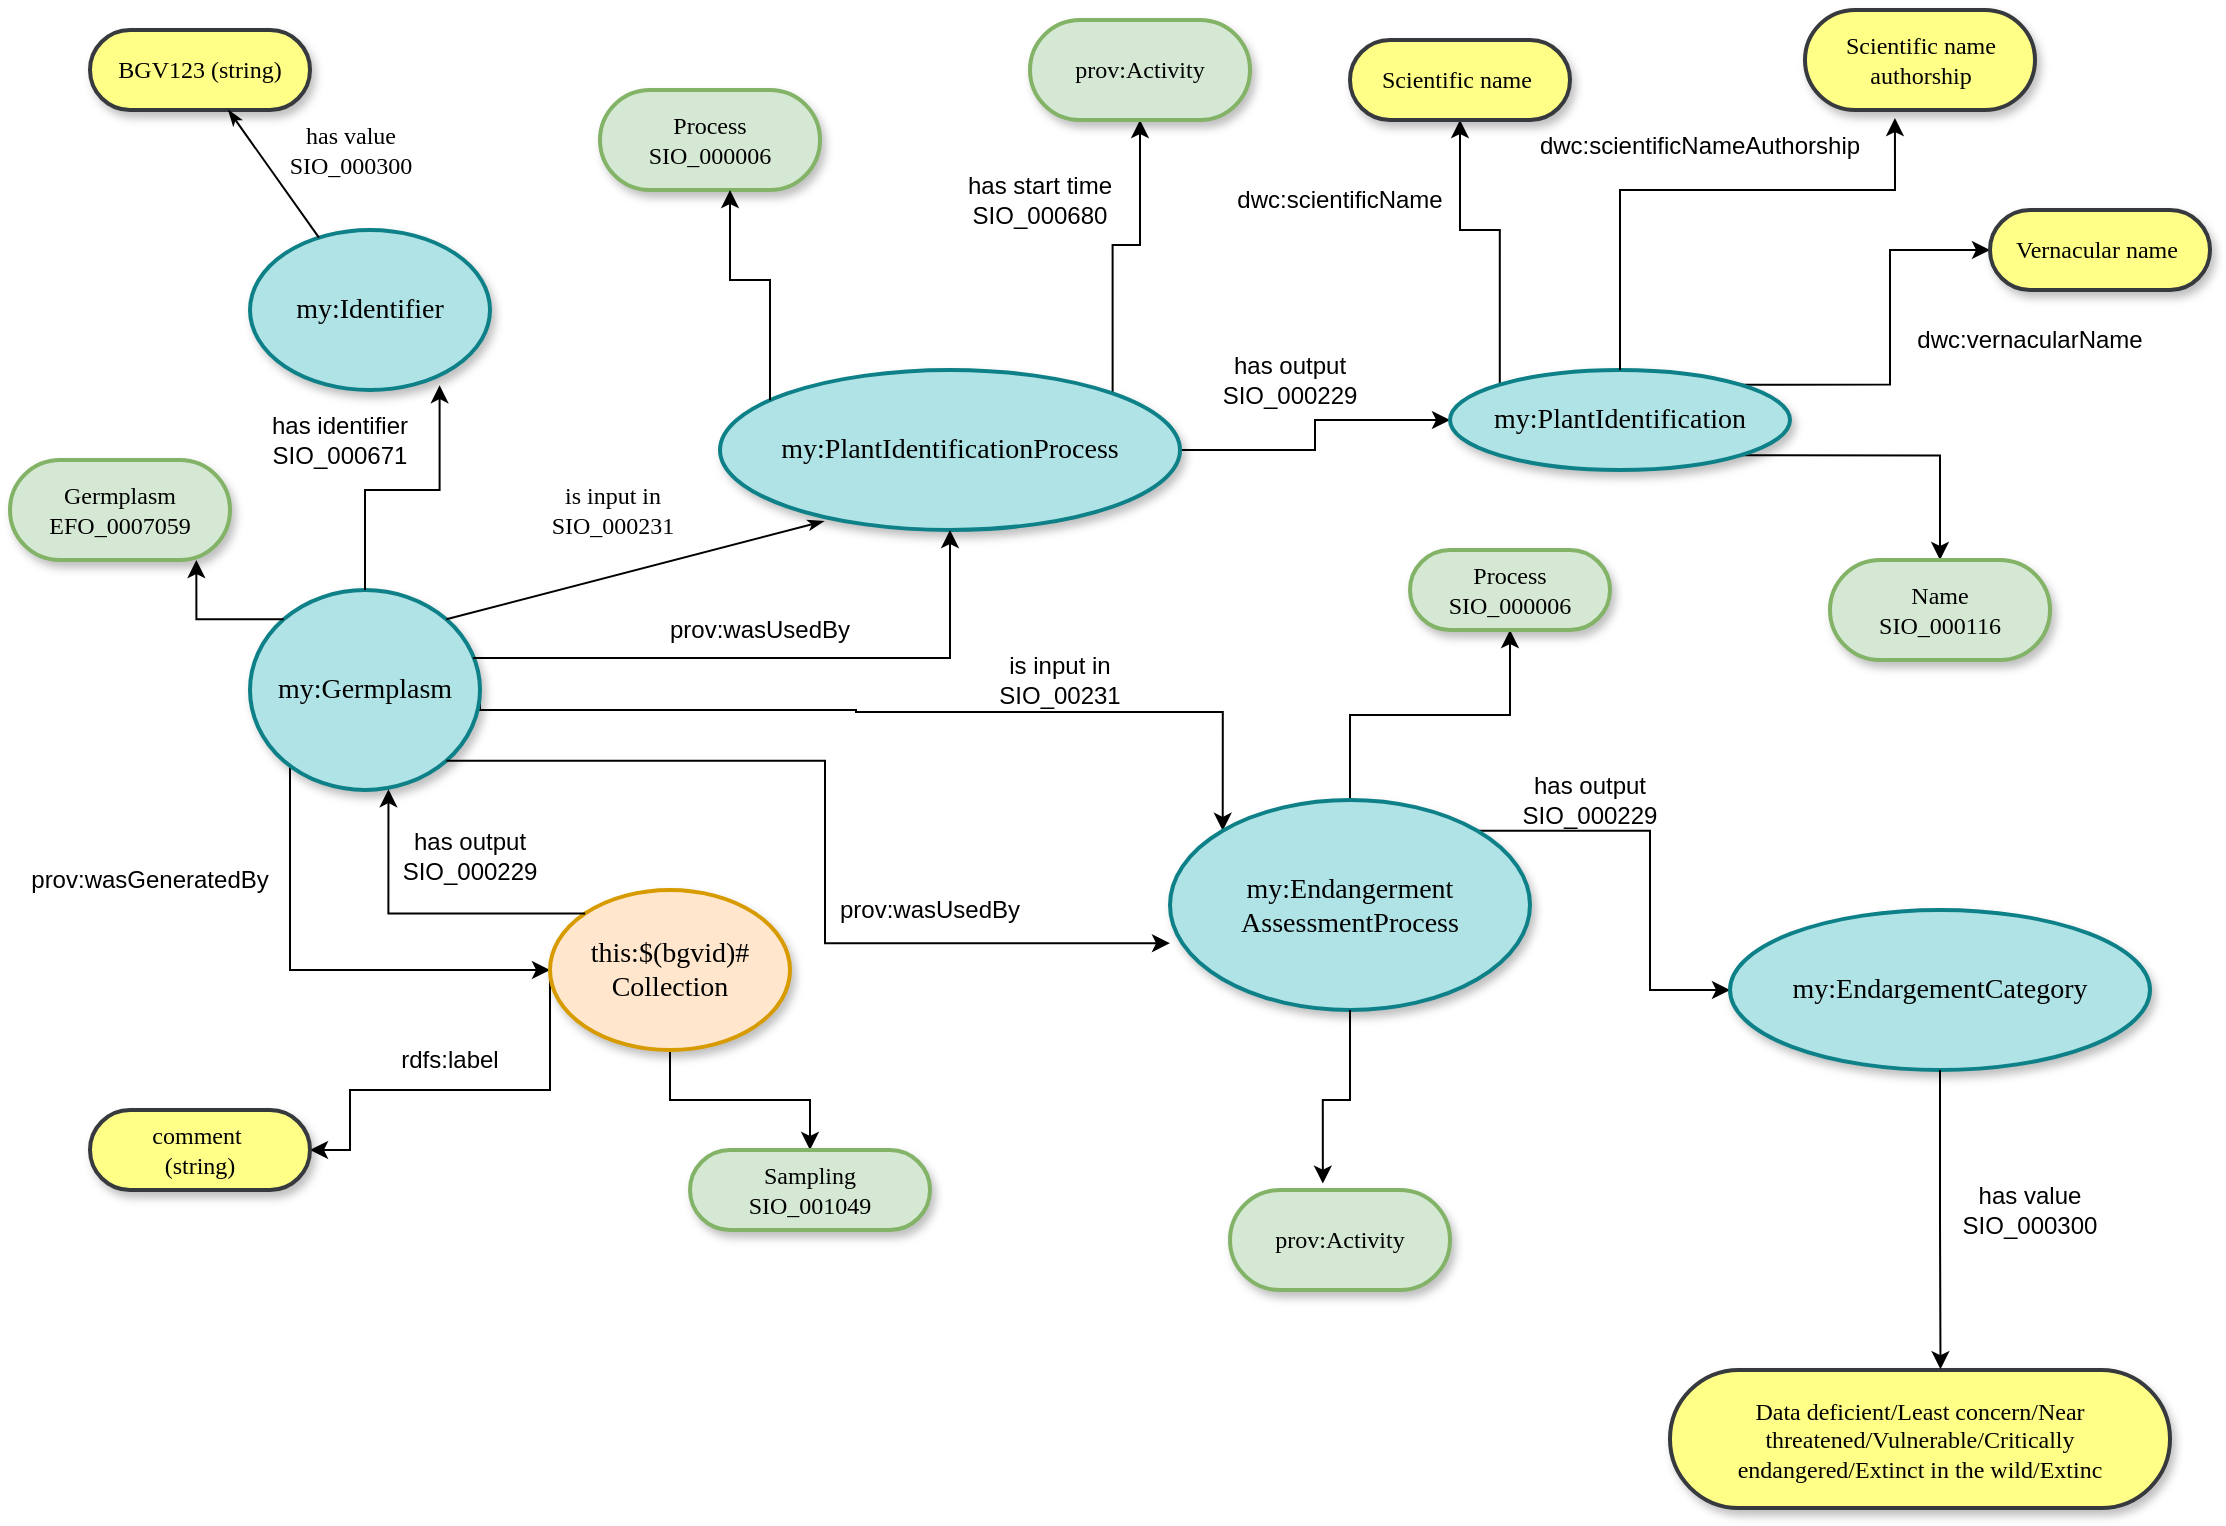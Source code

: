 <mxfile version="24.2.5" type="device">
  <diagram name="Page-1" id="ad52d381-51e7-2e0d-a935-2d0ddd2fd229">
    <mxGraphModel dx="2150" dy="629" grid="1" gridSize="10" guides="1" tooltips="1" connect="1" arrows="1" fold="1" page="1" pageScale="1" pageWidth="1100" pageHeight="850" background="none" math="0" shadow="0">
      <root>
        <mxCell id="0" />
        <mxCell id="1" parent="0" />
        <mxCell id="2c924340bb9dbf6c-1" value="BGV123 (string)" style="whiteSpace=wrap;html=1;rounded=1;shadow=1;comic=0;labelBackgroundColor=none;strokeWidth=2;fontFamily=Verdana;fontSize=12;align=center;arcSize=50;fillColor=#ffff88;strokeColor=#36393d;" parent="1" vertex="1">
          <mxGeometry x="40" y="20" width="110" height="40" as="geometry" />
        </mxCell>
        <mxCell id="2c924340bb9dbf6c-2" value="&lt;font style=&quot;font-size: 14px;&quot;&gt;my:Identifier&lt;/font&gt;" style="ellipse;whiteSpace=wrap;html=1;rounded=1;shadow=1;comic=0;labelBackgroundColor=none;strokeWidth=2;fontFamily=Verdana;fontSize=12;align=center;fillColor=#b0e3e6;strokeColor=#0e8088;" parent="1" vertex="1">
          <mxGeometry x="120" y="120" width="120" height="80" as="geometry" />
        </mxCell>
        <mxCell id="axq8ysBbw0fzH3EdOtc4-35" style="edgeStyle=orthogonalEdgeStyle;rounded=0;orthogonalLoop=1;jettySize=auto;html=1;exitX=1;exitY=0.5;exitDx=0;exitDy=0;entryX=0;entryY=0;entryDx=0;entryDy=0;" edge="1" parent="1" source="2c924340bb9dbf6c-4" target="qhhZF5nLOxmZ0tWzn2sf-29">
          <mxGeometry relative="1" as="geometry">
            <mxPoint x="610" y="360" as="targetPoint" />
            <Array as="points">
              <mxPoint x="423" y="360" />
              <mxPoint x="423" y="361" />
              <mxPoint x="606" y="361" />
            </Array>
          </mxGeometry>
        </mxCell>
        <mxCell id="axq8ysBbw0fzH3EdOtc4-45" style="edgeStyle=orthogonalEdgeStyle;rounded=0;orthogonalLoop=1;jettySize=auto;html=1;exitX=0;exitY=1;exitDx=0;exitDy=0;entryX=0;entryY=0.5;entryDx=0;entryDy=0;" edge="1" parent="1" source="2c924340bb9dbf6c-4" target="qhhZF5nLOxmZ0tWzn2sf-15">
          <mxGeometry relative="1" as="geometry">
            <Array as="points">
              <mxPoint x="140" y="386" />
              <mxPoint x="140" y="490" />
            </Array>
          </mxGeometry>
        </mxCell>
        <mxCell id="2c924340bb9dbf6c-4" value="&lt;font style=&quot;font-size: 14px;&quot;&gt;my:Germplasm&lt;/font&gt;" style="ellipse;whiteSpace=wrap;html=1;rounded=1;shadow=1;comic=0;labelBackgroundColor=none;strokeWidth=2;fontFamily=Verdana;fontSize=12;align=center;fillColor=#b0e3e6;strokeColor=#0e8088;" parent="1" vertex="1">
          <mxGeometry x="120" y="300" width="115" height="100" as="geometry" />
        </mxCell>
        <mxCell id="axq8ysBbw0fzH3EdOtc4-12" style="edgeStyle=orthogonalEdgeStyle;rounded=0;orthogonalLoop=1;jettySize=auto;html=1;exitX=1;exitY=0;exitDx=0;exitDy=0;entryX=0.5;entryY=1;entryDx=0;entryDy=0;" edge="1" parent="1" source="2c924340bb9dbf6c-5" target="qhhZF5nLOxmZ0tWzn2sf-35">
          <mxGeometry relative="1" as="geometry" />
        </mxCell>
        <mxCell id="axq8ysBbw0fzH3EdOtc4-31" style="edgeStyle=orthogonalEdgeStyle;rounded=0;orthogonalLoop=1;jettySize=auto;html=1;exitX=1;exitY=0.5;exitDx=0;exitDy=0;" edge="1" parent="1" source="2c924340bb9dbf6c-5" target="qhhZF5nLOxmZ0tWzn2sf-28">
          <mxGeometry relative="1" as="geometry" />
        </mxCell>
        <mxCell id="2c924340bb9dbf6c-5" value="&lt;span&gt;&lt;font style=&quot;font-size: 14px;&quot;&gt;my:PlantIdentificationProcess&lt;/font&gt;&lt;/span&gt;" style="ellipse;whiteSpace=wrap;html=1;rounded=1;shadow=1;comic=0;labelBackgroundColor=none;strokeWidth=2;fontFamily=Verdana;fontSize=12;align=center;fillColor=#b0e3e6;strokeColor=#0e8088;" parent="1" vertex="1">
          <mxGeometry x="355" y="190" width="230" height="80" as="geometry" />
        </mxCell>
        <mxCell id="2c924340bb9dbf6c-28" value="has value&lt;div&gt;SIO_000300&lt;/div&gt;" style="edgeStyle=none;rounded=1;html=1;labelBackgroundColor=none;startArrow=none;startFill=0;startSize=5;endArrow=classicThin;endFill=1;endSize=5;jettySize=auto;orthogonalLoop=1;strokeColor=#000000;strokeWidth=1;fontFamily=Verdana;fontSize=12" parent="1" source="2c924340bb9dbf6c-2" target="2c924340bb9dbf6c-1" edge="1">
          <mxGeometry x="-0.318" y="-38" relative="1" as="geometry">
            <mxPoint as="offset" />
          </mxGeometry>
        </mxCell>
        <mxCell id="2c924340bb9dbf6c-33" value="is input in&lt;div&gt;SIO_000231&lt;/div&gt;" style="edgeStyle=none;rounded=1;html=1;labelBackgroundColor=none;startArrow=none;startFill=0;startSize=5;endArrow=classicThin;endFill=1;endSize=5;jettySize=auto;orthogonalLoop=1;strokeColor=#000000;strokeWidth=1;fontFamily=Verdana;fontSize=12;exitX=1;exitY=0;exitDx=0;exitDy=0;entryX=0.226;entryY=0.945;entryDx=0;entryDy=0;entryPerimeter=0;" parent="1" source="2c924340bb9dbf6c-4" target="2c924340bb9dbf6c-5" edge="1">
          <mxGeometry x="-0.039" y="32" relative="1" as="geometry">
            <mxPoint as="offset" />
          </mxGeometry>
        </mxCell>
        <mxCell id="2c924340bb9dbf6c-55" value="Germplasm&lt;div&gt;EFO_0007059&lt;/div&gt;" style="whiteSpace=wrap;html=1;rounded=1;shadow=1;comic=0;labelBackgroundColor=none;strokeWidth=2;fontFamily=Verdana;fontSize=12;align=center;arcSize=50;fillColor=#d5e8d4;strokeColor=#82b366;" parent="1" vertex="1">
          <mxGeometry y="235" width="110" height="50" as="geometry" />
        </mxCell>
        <mxCell id="qhhZF5nLOxmZ0tWzn2sf-46" style="edgeStyle=orthogonalEdgeStyle;rounded=0;orthogonalLoop=1;jettySize=auto;html=1;exitX=0.5;exitY=1;exitDx=0;exitDy=0;" parent="1" source="qhhZF5nLOxmZ0tWzn2sf-15" target="qhhZF5nLOxmZ0tWzn2sf-19" edge="1">
          <mxGeometry relative="1" as="geometry" />
        </mxCell>
        <mxCell id="qhhZF5nLOxmZ0tWzn2sf-47" style="edgeStyle=orthogonalEdgeStyle;rounded=0;orthogonalLoop=1;jettySize=auto;html=1;exitX=0;exitY=0.5;exitDx=0;exitDy=0;entryX=1;entryY=0.5;entryDx=0;entryDy=0;" parent="1" source="qhhZF5nLOxmZ0tWzn2sf-15" target="qhhZF5nLOxmZ0tWzn2sf-32" edge="1">
          <mxGeometry relative="1" as="geometry">
            <Array as="points">
              <mxPoint x="270" y="550" />
              <mxPoint x="170" y="550" />
            </Array>
          </mxGeometry>
        </mxCell>
        <mxCell id="qhhZF5nLOxmZ0tWzn2sf-15" value="&lt;font style=&quot;font-size: 14px;&quot;&gt;this:$(bgvid)#&lt;/font&gt;&lt;div style=&quot;font-size: 14px;&quot;&gt;&lt;font style=&quot;font-size: 14px;&quot;&gt;Collection&lt;/font&gt;&lt;/div&gt;" style="ellipse;whiteSpace=wrap;html=1;rounded=1;shadow=1;comic=0;labelBackgroundColor=none;strokeWidth=2;fontFamily=Verdana;fontSize=12;align=center;fillColor=#ffe6cc;strokeColor=#d79b00;" parent="1" vertex="1">
          <mxGeometry x="270" y="450" width="120" height="80" as="geometry" />
        </mxCell>
        <mxCell id="qhhZF5nLOxmZ0tWzn2sf-19" value="Sampling&lt;div&gt;SIO_001049&lt;/div&gt;" style="whiteSpace=wrap;html=1;rounded=1;shadow=1;comic=0;labelBackgroundColor=none;strokeWidth=2;fontFamily=Verdana;fontSize=12;align=center;arcSize=50;fillColor=#d5e8d4;strokeColor=#82b366;" parent="1" vertex="1">
          <mxGeometry x="340" y="580" width="120" height="40" as="geometry" />
        </mxCell>
        <mxCell id="axq8ysBbw0fzH3EdOtc4-17" style="edgeStyle=orthogonalEdgeStyle;rounded=0;orthogonalLoop=1;jettySize=auto;html=1;exitX=0;exitY=0;exitDx=0;exitDy=0;entryX=0.5;entryY=1;entryDx=0;entryDy=0;" edge="1" parent="1" source="qhhZF5nLOxmZ0tWzn2sf-28" target="axq8ysBbw0fzH3EdOtc4-14">
          <mxGeometry relative="1" as="geometry">
            <Array as="points">
              <mxPoint x="745" y="120" />
              <mxPoint x="725" y="120" />
            </Array>
          </mxGeometry>
        </mxCell>
        <mxCell id="axq8ysBbw0fzH3EdOtc4-19" style="edgeStyle=orthogonalEdgeStyle;rounded=0;orthogonalLoop=1;jettySize=auto;html=1;exitX=1;exitY=0;exitDx=0;exitDy=0;entryX=0;entryY=0.5;entryDx=0;entryDy=0;" edge="1" parent="1" source="qhhZF5nLOxmZ0tWzn2sf-28" target="axq8ysBbw0fzH3EdOtc4-13">
          <mxGeometry relative="1" as="geometry" />
        </mxCell>
        <mxCell id="axq8ysBbw0fzH3EdOtc4-20" style="edgeStyle=orthogonalEdgeStyle;rounded=0;orthogonalLoop=1;jettySize=auto;html=1;exitX=1;exitY=1;exitDx=0;exitDy=0;" edge="1" parent="1" source="qhhZF5nLOxmZ0tWzn2sf-28" target="axq8ysBbw0fzH3EdOtc4-16">
          <mxGeometry relative="1" as="geometry" />
        </mxCell>
        <mxCell id="qhhZF5nLOxmZ0tWzn2sf-28" value="&lt;span style=&quot;font-size: 14px;&quot;&gt;my:PlantIdentification&lt;/span&gt;" style="ellipse;whiteSpace=wrap;html=1;rounded=1;shadow=1;comic=0;labelBackgroundColor=none;strokeWidth=2;fontFamily=Verdana;fontSize=12;align=center;fillColor=#b0e3e6;strokeColor=#0e8088;" parent="1" vertex="1">
          <mxGeometry x="720" y="190" width="170" height="50" as="geometry" />
        </mxCell>
        <mxCell id="qhhZF5nLOxmZ0tWzn2sf-88" style="edgeStyle=orthogonalEdgeStyle;rounded=0;orthogonalLoop=1;jettySize=auto;html=1;exitX=0.5;exitY=0;exitDx=0;exitDy=0;entryX=0.5;entryY=1;entryDx=0;entryDy=0;" parent="1" source="qhhZF5nLOxmZ0tWzn2sf-29" target="qhhZF5nLOxmZ0tWzn2sf-40" edge="1">
          <mxGeometry relative="1" as="geometry" />
        </mxCell>
        <mxCell id="qhhZF5nLOxmZ0tWzn2sf-98" style="edgeStyle=orthogonalEdgeStyle;rounded=0;orthogonalLoop=1;jettySize=auto;html=1;exitX=1;exitY=0;exitDx=0;exitDy=0;entryX=0;entryY=0.5;entryDx=0;entryDy=0;" parent="1" source="qhhZF5nLOxmZ0tWzn2sf-29" target="qhhZF5nLOxmZ0tWzn2sf-97" edge="1">
          <mxGeometry relative="1" as="geometry">
            <Array as="points">
              <mxPoint x="820" y="421" />
              <mxPoint x="820" y="500" />
            </Array>
          </mxGeometry>
        </mxCell>
        <mxCell id="qhhZF5nLOxmZ0tWzn2sf-29" value="&lt;span&gt;&lt;font style=&quot;font-size: 14px;&quot;&gt;my:Endangerment&lt;/font&gt;&lt;/span&gt;&lt;div&gt;&lt;span&gt;&lt;font style=&quot;font-size: 14px;&quot;&gt;AssessmentProcess&lt;/font&gt;&lt;/span&gt;&lt;/div&gt;" style="ellipse;whiteSpace=wrap;html=1;rounded=1;shadow=1;comic=0;labelBackgroundColor=none;strokeWidth=2;fontFamily=Verdana;fontSize=12;align=center;fillColor=#b0e3e6;strokeColor=#0e8088;" parent="1" vertex="1">
          <mxGeometry x="580" y="405" width="180" height="105" as="geometry" />
        </mxCell>
        <mxCell id="qhhZF5nLOxmZ0tWzn2sf-32" value="&lt;span&gt;comment&amp;nbsp;&lt;/span&gt;&lt;div&gt;&lt;span&gt;(string)&lt;/span&gt;&lt;/div&gt;" style="whiteSpace=wrap;html=1;rounded=1;shadow=1;comic=0;labelBackgroundColor=none;strokeWidth=2;fontFamily=Verdana;fontSize=12;align=center;arcSize=50;fillColor=#ffff88;strokeColor=#36393d;" parent="1" vertex="1">
          <mxGeometry x="40" y="560" width="110" height="40" as="geometry" />
        </mxCell>
        <mxCell id="qhhZF5nLOxmZ0tWzn2sf-34" value="Process&lt;div&gt;SIO_000006&lt;/div&gt;" style="whiteSpace=wrap;html=1;rounded=1;shadow=1;comic=0;labelBackgroundColor=none;strokeWidth=2;fontFamily=Verdana;fontSize=12;align=center;arcSize=50;fillColor=#d5e8d4;strokeColor=#82b366;" parent="1" vertex="1">
          <mxGeometry x="295" y="50" width="110" height="50" as="geometry" />
        </mxCell>
        <mxCell id="qhhZF5nLOxmZ0tWzn2sf-35" value="prov:Activity" style="whiteSpace=wrap;html=1;rounded=1;shadow=1;comic=0;labelBackgroundColor=none;strokeWidth=2;fontFamily=Verdana;fontSize=12;align=center;arcSize=50;fillColor=#d5e8d4;strokeColor=#82b366;" parent="1" vertex="1">
          <mxGeometry x="510" y="15" width="110" height="50" as="geometry" />
        </mxCell>
        <mxCell id="qhhZF5nLOxmZ0tWzn2sf-40" value="Process&lt;div&gt;SIO_000006&lt;/div&gt;" style="whiteSpace=wrap;html=1;rounded=1;shadow=1;comic=0;labelBackgroundColor=none;strokeWidth=2;fontFamily=Verdana;fontSize=12;align=center;arcSize=50;fillColor=#d5e8d4;strokeColor=#82b366;" parent="1" vertex="1">
          <mxGeometry x="700" y="280" width="100" height="40" as="geometry" />
        </mxCell>
        <mxCell id="qhhZF5nLOxmZ0tWzn2sf-48" style="edgeStyle=orthogonalEdgeStyle;rounded=0;orthogonalLoop=1;jettySize=auto;html=1;entryX=0.591;entryY=1;entryDx=0;entryDy=0;entryPerimeter=0;" parent="1" source="2c924340bb9dbf6c-5" target="qhhZF5nLOxmZ0tWzn2sf-34" edge="1">
          <mxGeometry relative="1" as="geometry">
            <Array as="points">
              <mxPoint x="380" y="145" />
              <mxPoint x="360" y="145" />
            </Array>
          </mxGeometry>
        </mxCell>
        <mxCell id="qhhZF5nLOxmZ0tWzn2sf-71" style="edgeStyle=orthogonalEdgeStyle;rounded=0;orthogonalLoop=1;jettySize=auto;html=1;exitX=0;exitY=0;exitDx=0;exitDy=0;entryX=0.847;entryY=1;entryDx=0;entryDy=0;entryPerimeter=0;" parent="1" source="2c924340bb9dbf6c-4" target="2c924340bb9dbf6c-55" edge="1">
          <mxGeometry relative="1" as="geometry" />
        </mxCell>
        <mxCell id="qhhZF5nLOxmZ0tWzn2sf-83" value="rdfs:label" style="text;strokeColor=none;align=center;fillColor=none;html=1;verticalAlign=middle;whiteSpace=wrap;rounded=0;" parent="1" vertex="1">
          <mxGeometry x="190" y="520" width="60" height="30" as="geometry" />
        </mxCell>
        <mxCell id="qhhZF5nLOxmZ0tWzn2sf-85" value="has start time&lt;div&gt;SIO_000680&lt;/div&gt;" style="text;strokeColor=none;align=center;fillColor=none;html=1;verticalAlign=middle;whiteSpace=wrap;rounded=0;" parent="1" vertex="1">
          <mxGeometry x="475" y="90" width="80" height="30" as="geometry" />
        </mxCell>
        <mxCell id="qhhZF5nLOxmZ0tWzn2sf-86" value="has output&lt;div&gt;SIO_000229&lt;/div&gt;" style="text;strokeColor=none;align=center;fillColor=none;html=1;verticalAlign=middle;whiteSpace=wrap;rounded=0;" parent="1" vertex="1">
          <mxGeometry x="200" y="415" width="60" height="35" as="geometry" />
        </mxCell>
        <mxCell id="qhhZF5nLOxmZ0tWzn2sf-87" value="prov:wasUsedBy" style="text;strokeColor=none;align=center;fillColor=none;html=1;verticalAlign=middle;whiteSpace=wrap;rounded=0;" parent="1" vertex="1">
          <mxGeometry x="430" y="445" width="60" height="30" as="geometry" />
        </mxCell>
        <mxCell id="qhhZF5nLOxmZ0tWzn2sf-89" value="has identifier&lt;div&gt;SIO_000671&lt;/div&gt;" style="text;strokeColor=none;align=center;fillColor=none;html=1;verticalAlign=middle;whiteSpace=wrap;rounded=0;" parent="1" vertex="1">
          <mxGeometry x="120" y="210" width="90" height="30" as="geometry" />
        </mxCell>
        <mxCell id="qhhZF5nLOxmZ0tWzn2sf-97" value="&lt;span&gt;&lt;font style=&quot;font-size: 14px;&quot;&gt;my:EndargementCategory&lt;/font&gt;&lt;/span&gt;" style="ellipse;whiteSpace=wrap;html=1;rounded=1;shadow=1;comic=0;labelBackgroundColor=none;strokeWidth=2;fontFamily=Verdana;fontSize=12;align=center;fillColor=#b0e3e6;strokeColor=#0e8088;" parent="1" vertex="1">
          <mxGeometry x="860" y="460" width="210" height="80" as="geometry" />
        </mxCell>
        <mxCell id="axq8ysBbw0fzH3EdOtc4-5" value="prov:wasGeneratedBy" style="text;strokeColor=none;align=center;fillColor=none;html=1;verticalAlign=middle;whiteSpace=wrap;rounded=0;" vertex="1" parent="1">
          <mxGeometry x="40" y="430" width="60" height="30" as="geometry" />
        </mxCell>
        <mxCell id="axq8ysBbw0fzH3EdOtc4-8" value="prov:wasUsedBy" style="text;strokeColor=none;align=center;fillColor=none;html=1;verticalAlign=middle;whiteSpace=wrap;rounded=0;" vertex="1" parent="1">
          <mxGeometry x="345" y="305" width="60" height="30" as="geometry" />
        </mxCell>
        <mxCell id="axq8ysBbw0fzH3EdOtc4-9" style="edgeStyle=orthogonalEdgeStyle;rounded=0;orthogonalLoop=1;jettySize=auto;html=1;exitX=0.97;exitY=0.34;exitDx=0;exitDy=0;entryX=0.5;entryY=1;entryDx=0;entryDy=0;exitPerimeter=0;" edge="1" parent="1" source="2c924340bb9dbf6c-4" target="2c924340bb9dbf6c-5">
          <mxGeometry relative="1" as="geometry" />
        </mxCell>
        <mxCell id="axq8ysBbw0fzH3EdOtc4-10" value="has output&lt;div&gt;SIO_000229&lt;/div&gt;" style="text;strokeColor=none;align=center;fillColor=none;html=1;verticalAlign=middle;whiteSpace=wrap;rounded=0;" vertex="1" parent="1">
          <mxGeometry x="610" y="180" width="60" height="30" as="geometry" />
        </mxCell>
        <mxCell id="axq8ysBbw0fzH3EdOtc4-13" value="&lt;div&gt;&lt;br&gt;&lt;/div&gt;Vernacular name&amp;nbsp;&lt;div&gt;&lt;br&gt;&lt;/div&gt;" style="whiteSpace=wrap;html=1;rounded=1;shadow=1;comic=0;labelBackgroundColor=none;strokeWidth=2;fontFamily=Verdana;fontSize=12;align=center;arcSize=50;fillColor=#ffff88;strokeColor=#36393d;" vertex="1" parent="1">
          <mxGeometry x="990" y="110" width="110" height="40" as="geometry" />
        </mxCell>
        <mxCell id="axq8ysBbw0fzH3EdOtc4-14" value="Scientific name&amp;nbsp;" style="whiteSpace=wrap;html=1;rounded=1;shadow=1;comic=0;labelBackgroundColor=none;strokeWidth=2;fontFamily=Verdana;fontSize=12;align=center;arcSize=50;fillColor=#ffff88;strokeColor=#36393d;" vertex="1" parent="1">
          <mxGeometry x="670" y="25" width="110" height="40" as="geometry" />
        </mxCell>
        <mxCell id="axq8ysBbw0fzH3EdOtc4-15" value="&lt;div&gt;&lt;br&gt;&lt;/div&gt;Scientific name authorship&lt;div&gt;&lt;br&gt;&lt;/div&gt;" style="whiteSpace=wrap;html=1;rounded=1;shadow=1;comic=0;labelBackgroundColor=none;strokeWidth=2;fontFamily=Verdana;fontSize=12;align=center;arcSize=50;fillColor=#ffff88;strokeColor=#36393d;" vertex="1" parent="1">
          <mxGeometry x="897.5" y="10" width="115" height="50" as="geometry" />
        </mxCell>
        <mxCell id="axq8ysBbw0fzH3EdOtc4-16" value="Name&lt;div&gt;SIO_000116&lt;/div&gt;" style="whiteSpace=wrap;html=1;rounded=1;shadow=1;comic=0;labelBackgroundColor=none;strokeWidth=2;fontFamily=Verdana;fontSize=12;align=center;arcSize=50;fillColor=#d5e8d4;strokeColor=#82b366;" vertex="1" parent="1">
          <mxGeometry x="910" y="285" width="110" height="50" as="geometry" />
        </mxCell>
        <mxCell id="axq8ysBbw0fzH3EdOtc4-18" style="edgeStyle=orthogonalEdgeStyle;rounded=0;orthogonalLoop=1;jettySize=auto;html=1;exitX=0.5;exitY=0;exitDx=0;exitDy=0;entryX=0.391;entryY=1.08;entryDx=0;entryDy=0;entryPerimeter=0;" edge="1" parent="1" source="qhhZF5nLOxmZ0tWzn2sf-28" target="axq8ysBbw0fzH3EdOtc4-15">
          <mxGeometry relative="1" as="geometry">
            <Array as="points">
              <mxPoint x="805" y="100" />
              <mxPoint x="943" y="100" />
            </Array>
          </mxGeometry>
        </mxCell>
        <mxCell id="axq8ysBbw0fzH3EdOtc4-21" value="dwc:vernacularName&lt;span style=&quot;color: rgba(0, 0, 0, 0); font-family: monospace; font-size: 0px; text-align: start; text-wrap: nowrap;&quot;&gt;%3CmxGraphModel%3E%3Croot%3E%3CmxCell%20id%3D%220%22%2F%3E%3CmxCell%20id%3D%221%22%20parent%3D%220%22%2F%3E%3CmxCell%20id%3D%222%22%20value%3D%22Country%26lt%3Bdiv%26gt%3BSIO_000664%26lt%3B%2Fdiv%26gt%3B%22%20style%3D%22whiteSpace%3Dwrap%3Bhtml%3D1%3Brounded%3D1%3Bshadow%3D1%3Bcomic%3D0%3BlabelBackgroundColor%3Dnone%3BstrokeWidth%3D2%3BfontFamily%3DVerdana%3BfontSize%3D12%3Balign%3Dcenter%3BarcSize%3D50%3BfillColor%3D%23d5e8d4%3BstrokeColor%3D%2382b366%3B%22%20vertex%3D%221%22%20parent%3D%221%22%3E%3CmxGeometry%20x%3D%22880%22%20y%3D%2250%22%20width%3D%22110%22%20height%3D%2250%22%20as%3D%22geometry%22%2F%3E%3C%2FmxCell%3E%3C%2Froot%3E%3C%2FmxGraphModel%3E&lt;/span&gt;" style="text;strokeColor=none;align=center;fillColor=none;html=1;verticalAlign=middle;whiteSpace=wrap;rounded=0;" vertex="1" parent="1">
          <mxGeometry x="980" y="160" width="60" height="30" as="geometry" />
        </mxCell>
        <mxCell id="axq8ysBbw0fzH3EdOtc4-22" value="dwc:scientificName" style="text;strokeColor=none;align=center;fillColor=none;html=1;verticalAlign=middle;whiteSpace=wrap;rounded=0;" vertex="1" parent="1">
          <mxGeometry x="635" y="90" width="60" height="30" as="geometry" />
        </mxCell>
        <mxCell id="axq8ysBbw0fzH3EdOtc4-23" value="dwc:scientificNameAuthorship" style="text;strokeColor=none;align=center;fillColor=none;html=1;verticalAlign=middle;whiteSpace=wrap;rounded=0;" vertex="1" parent="1">
          <mxGeometry x="810" y="65" width="70" height="25" as="geometry" />
        </mxCell>
        <mxCell id="axq8ysBbw0fzH3EdOtc4-27" value="has output&lt;div&gt;SIO_000229&lt;/div&gt;" style="text;strokeColor=none;align=center;fillColor=none;html=1;verticalAlign=middle;whiteSpace=wrap;rounded=0;" vertex="1" parent="1">
          <mxGeometry x="750" y="385" width="80" height="40" as="geometry" />
        </mxCell>
        <mxCell id="axq8ysBbw0fzH3EdOtc4-28" value="has value&lt;div&gt;SIO_000300&lt;/div&gt;" style="text;strokeColor=none;align=center;fillColor=none;html=1;verticalAlign=middle;whiteSpace=wrap;rounded=0;" vertex="1" parent="1">
          <mxGeometry x="970" y="590" width="80" height="40" as="geometry" />
        </mxCell>
        <mxCell id="axq8ysBbw0fzH3EdOtc4-29" value="prov:Activity" style="whiteSpace=wrap;html=1;rounded=1;shadow=1;comic=0;labelBackgroundColor=none;strokeWidth=2;fontFamily=Verdana;fontSize=12;align=center;arcSize=50;fillColor=#d5e8d4;strokeColor=#82b366;" vertex="1" parent="1">
          <mxGeometry x="610" y="600" width="110" height="50" as="geometry" />
        </mxCell>
        <mxCell id="axq8ysBbw0fzH3EdOtc4-32" style="edgeStyle=orthogonalEdgeStyle;rounded=0;orthogonalLoop=1;jettySize=auto;html=1;exitX=0;exitY=0;exitDx=0;exitDy=0;entryX=0.602;entryY=0.996;entryDx=0;entryDy=0;entryPerimeter=0;" edge="1" parent="1" source="qhhZF5nLOxmZ0tWzn2sf-15" target="2c924340bb9dbf6c-4">
          <mxGeometry relative="1" as="geometry" />
        </mxCell>
        <mxCell id="axq8ysBbw0fzH3EdOtc4-33" style="edgeStyle=orthogonalEdgeStyle;rounded=0;orthogonalLoop=1;jettySize=auto;html=1;exitX=1;exitY=1;exitDx=0;exitDy=0;entryX=0;entryY=0.682;entryDx=0;entryDy=0;entryPerimeter=0;" edge="1" parent="1" source="2c924340bb9dbf6c-4" target="qhhZF5nLOxmZ0tWzn2sf-29">
          <mxGeometry relative="1" as="geometry" />
        </mxCell>
        <mxCell id="axq8ysBbw0fzH3EdOtc4-36" value="is input in&lt;div&gt;SIO_00231&lt;/div&gt;" style="text;strokeColor=none;align=center;fillColor=none;html=1;verticalAlign=middle;whiteSpace=wrap;rounded=0;" vertex="1" parent="1">
          <mxGeometry x="495" y="330" width="60" height="30" as="geometry" />
        </mxCell>
        <mxCell id="axq8ysBbw0fzH3EdOtc4-40" value="Data deficient/Least concern/Near threatened/Vulnerable/Critically endangered/Extinct in the wild/Extinc" style="whiteSpace=wrap;html=1;rounded=1;shadow=1;comic=0;labelBackgroundColor=none;strokeWidth=2;fontFamily=Verdana;fontSize=12;align=center;arcSize=50;fillColor=#ffff88;strokeColor=#36393d;" vertex="1" parent="1">
          <mxGeometry x="830" y="690" width="250" height="69" as="geometry" />
        </mxCell>
        <mxCell id="axq8ysBbw0fzH3EdOtc4-42" style="edgeStyle=orthogonalEdgeStyle;rounded=0;orthogonalLoop=1;jettySize=auto;html=1;exitX=0.5;exitY=1;exitDx=0;exitDy=0;entryX=0.541;entryY=-0.006;entryDx=0;entryDy=0;entryPerimeter=0;" edge="1" parent="1" source="qhhZF5nLOxmZ0tWzn2sf-97" target="axq8ysBbw0fzH3EdOtc4-40">
          <mxGeometry relative="1" as="geometry" />
        </mxCell>
        <mxCell id="axq8ysBbw0fzH3EdOtc4-43" style="edgeStyle=orthogonalEdgeStyle;rounded=0;orthogonalLoop=1;jettySize=auto;html=1;exitX=0.5;exitY=1;exitDx=0;exitDy=0;entryX=0.422;entryY=-0.064;entryDx=0;entryDy=0;entryPerimeter=0;" edge="1" parent="1" source="qhhZF5nLOxmZ0tWzn2sf-29" target="axq8ysBbw0fzH3EdOtc4-29">
          <mxGeometry relative="1" as="geometry" />
        </mxCell>
        <mxCell id="axq8ysBbw0fzH3EdOtc4-46" style="edgeStyle=orthogonalEdgeStyle;rounded=0;orthogonalLoop=1;jettySize=auto;html=1;exitX=0.5;exitY=0;exitDx=0;exitDy=0;entryX=0.79;entryY=0.97;entryDx=0;entryDy=0;entryPerimeter=0;" edge="1" parent="1" source="2c924340bb9dbf6c-4" target="2c924340bb9dbf6c-2">
          <mxGeometry relative="1" as="geometry" />
        </mxCell>
      </root>
    </mxGraphModel>
  </diagram>
</mxfile>

